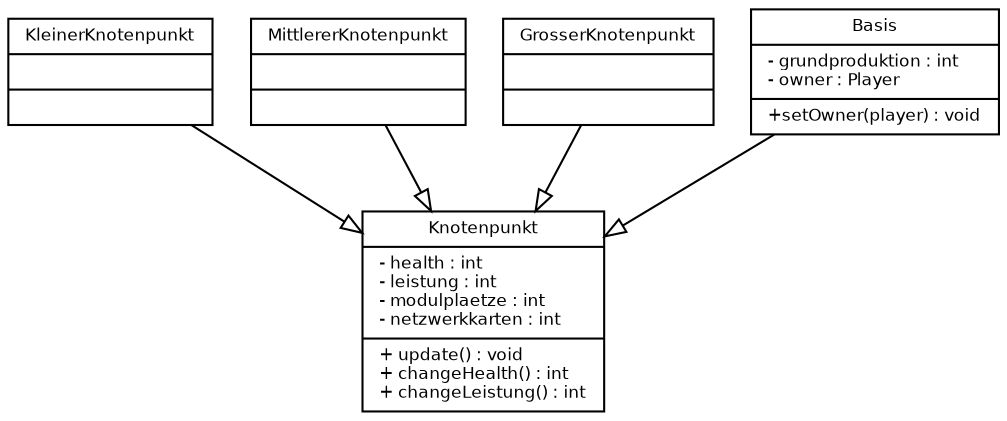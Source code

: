 digraph G {
	fontname = "Bitstream Vera Sans"
	fontsize = 8

	node [
		fontname = "Bitstream Vera Sans"
		fontsize = 8
		shape = "record"
	]

	edge [
		fontname = "Bitstream Vera Sans"
		fontsize = 8
	]

	Knotenpunkt [
		label = "{Knotenpunkt|- health : int\l- leistung : int\l- modulplaetze : int\l- netzwerkkarten : int\l|+ update() : void\l+ changeHealth() : int\l+ changeLeistung() : int\l}"
	]

	KleinerKnotenpunkt [
		label = "{KleinerKnotenpunkt||}"
	]

	MittlererKnotenpunkt [
		label = "{MittlererKnotenpunkt||}"
	]
	
	GrosserKnotenpunkt [
		label = "{GrosserKnotenpunkt||}"
	]

	Basis [
        label = "{Basis|- grundproduktion : int\l- owner : Player\l|+setOwner(player) : void\l}"
    ]

    edge [
    	arrowhead = "empty"
    ]

    Basis -> Knotenpunkt
    KleinerKnotenpunkt -> Knotenpunkt
    MittlererKnotenpunkt -> Knotenpunkt
    GrosserKnotenpunkt -> Knotenpunkt
}